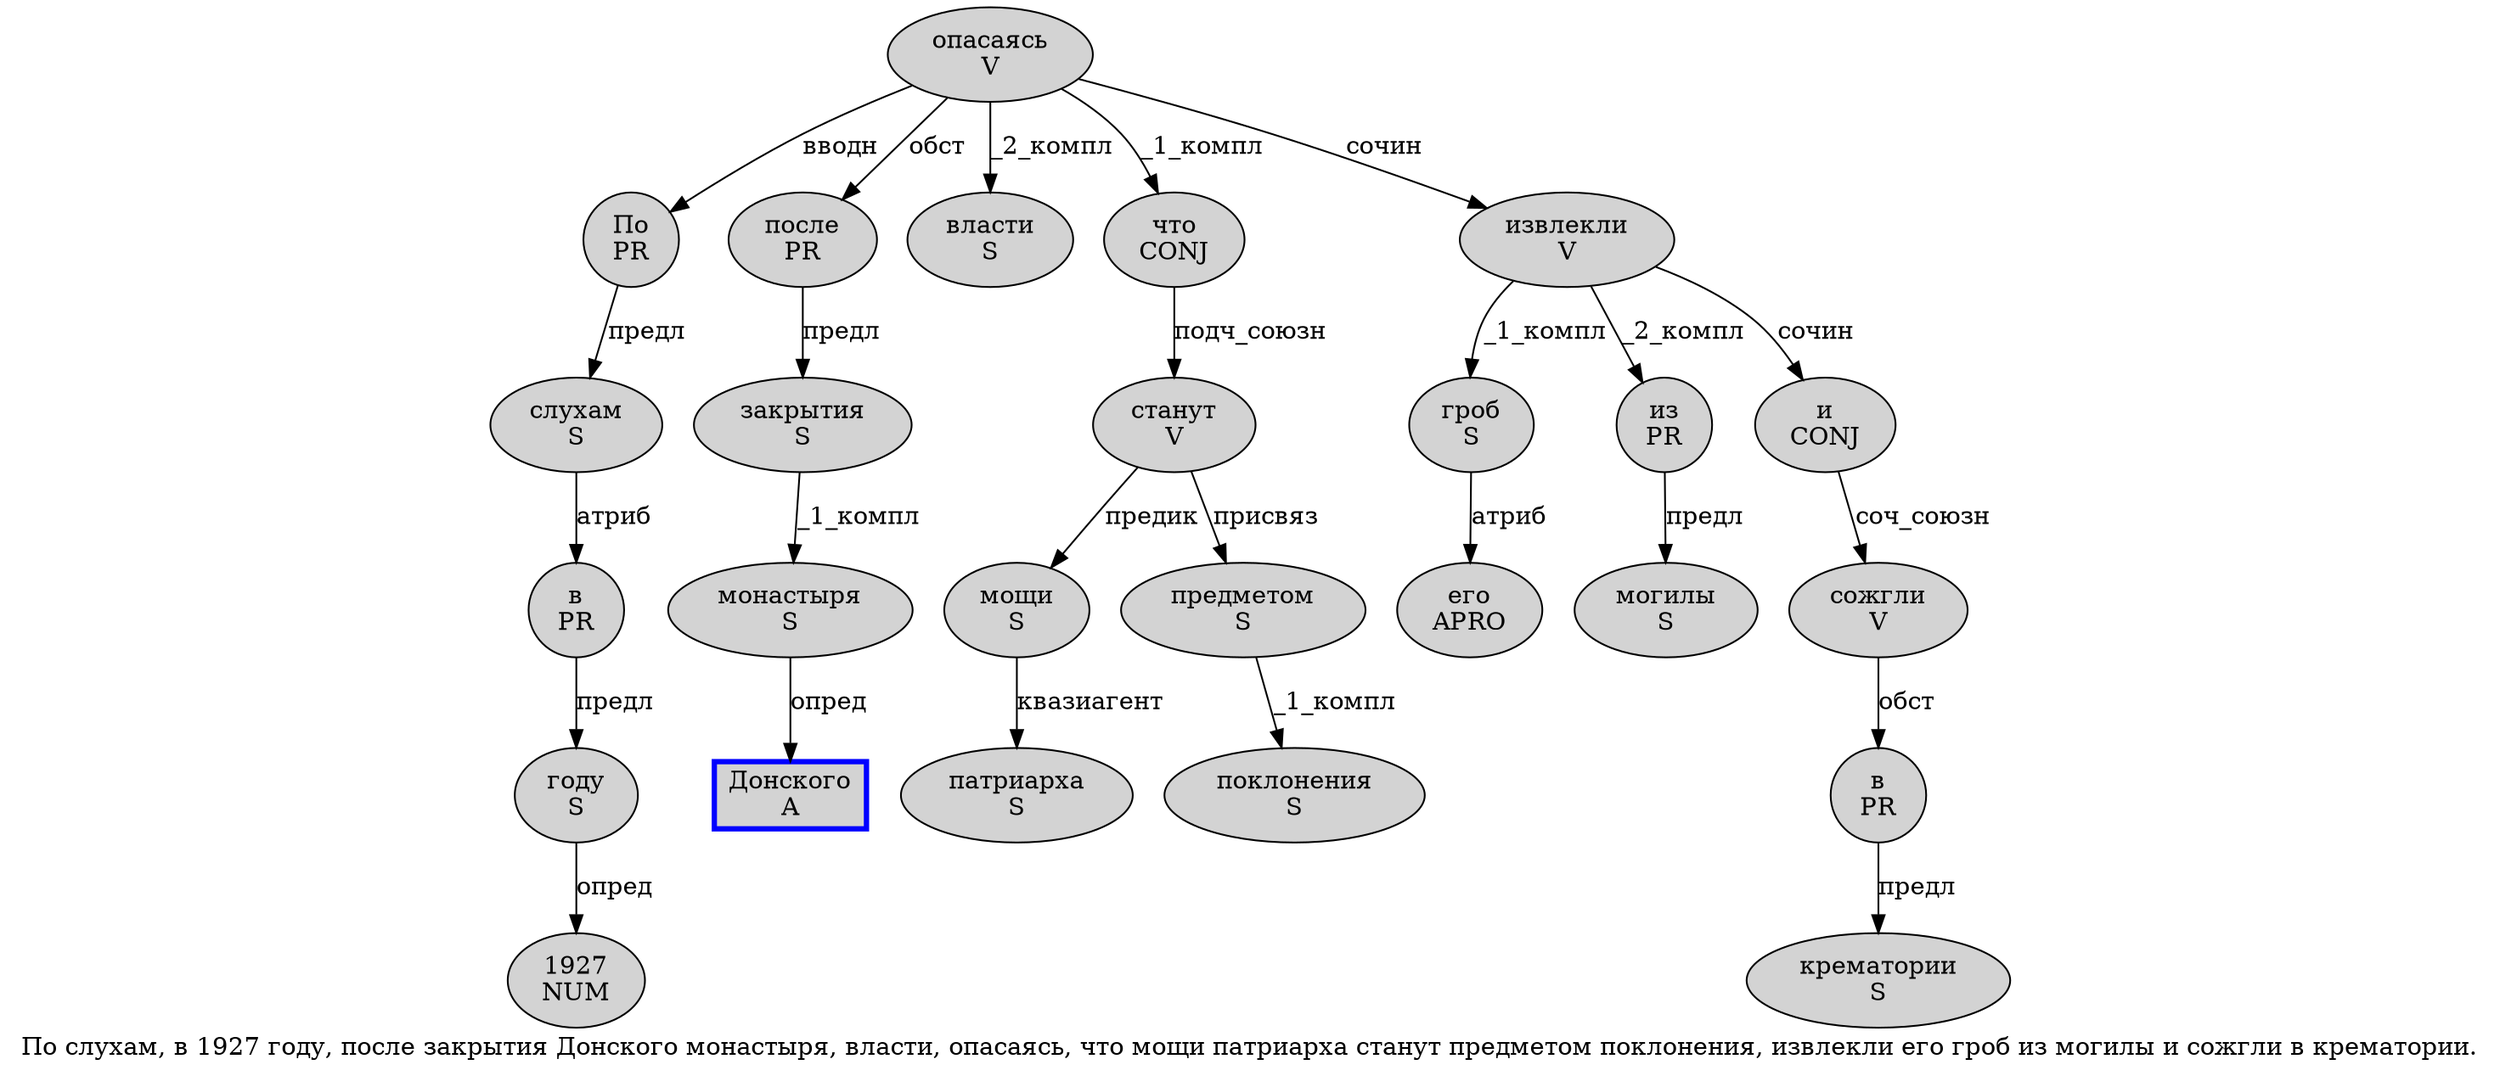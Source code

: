 digraph SENTENCE_1364 {
	graph [label="По слухам, в 1927 году, после закрытия Донского монастыря, власти, опасаясь, что мощи патриарха станут предметом поклонения, извлекли его гроб из могилы и сожгли в крематории."]
	node [style=filled]
		0 [label="По
PR" color="" fillcolor=lightgray penwidth=1 shape=ellipse]
		1 [label="слухам
S" color="" fillcolor=lightgray penwidth=1 shape=ellipse]
		3 [label="в
PR" color="" fillcolor=lightgray penwidth=1 shape=ellipse]
		4 [label="1927
NUM" color="" fillcolor=lightgray penwidth=1 shape=ellipse]
		5 [label="году
S" color="" fillcolor=lightgray penwidth=1 shape=ellipse]
		7 [label="после
PR" color="" fillcolor=lightgray penwidth=1 shape=ellipse]
		8 [label="закрытия
S" color="" fillcolor=lightgray penwidth=1 shape=ellipse]
		9 [label="Донского
A" color=blue fillcolor=lightgray penwidth=3 shape=box]
		10 [label="монастыря
S" color="" fillcolor=lightgray penwidth=1 shape=ellipse]
		12 [label="власти
S" color="" fillcolor=lightgray penwidth=1 shape=ellipse]
		14 [label="опасаясь
V" color="" fillcolor=lightgray penwidth=1 shape=ellipse]
		16 [label="что
CONJ" color="" fillcolor=lightgray penwidth=1 shape=ellipse]
		17 [label="мощи
S" color="" fillcolor=lightgray penwidth=1 shape=ellipse]
		18 [label="патриарха
S" color="" fillcolor=lightgray penwidth=1 shape=ellipse]
		19 [label="станут
V" color="" fillcolor=lightgray penwidth=1 shape=ellipse]
		20 [label="предметом
S" color="" fillcolor=lightgray penwidth=1 shape=ellipse]
		21 [label="поклонения
S" color="" fillcolor=lightgray penwidth=1 shape=ellipse]
		23 [label="извлекли
V" color="" fillcolor=lightgray penwidth=1 shape=ellipse]
		24 [label="его
APRO" color="" fillcolor=lightgray penwidth=1 shape=ellipse]
		25 [label="гроб
S" color="" fillcolor=lightgray penwidth=1 shape=ellipse]
		26 [label="из
PR" color="" fillcolor=lightgray penwidth=1 shape=ellipse]
		27 [label="могилы
S" color="" fillcolor=lightgray penwidth=1 shape=ellipse]
		28 [label="и
CONJ" color="" fillcolor=lightgray penwidth=1 shape=ellipse]
		29 [label="сожгли
V" color="" fillcolor=lightgray penwidth=1 shape=ellipse]
		30 [label="в
PR" color="" fillcolor=lightgray penwidth=1 shape=ellipse]
		31 [label="крематории
S" color="" fillcolor=lightgray penwidth=1 shape=ellipse]
			28 -> 29 [label="соч_союзн"]
			1 -> 3 [label="атриб"]
			17 -> 18 [label="квазиагент"]
			3 -> 5 [label="предл"]
			16 -> 19 [label="подч_союзн"]
			0 -> 1 [label="предл"]
			8 -> 10 [label="_1_компл"]
			23 -> 25 [label="_1_компл"]
			23 -> 26 [label="_2_компл"]
			23 -> 28 [label="сочин"]
			25 -> 24 [label="атриб"]
			5 -> 4 [label="опред"]
			19 -> 17 [label="предик"]
			19 -> 20 [label="присвяз"]
			20 -> 21 [label="_1_компл"]
			7 -> 8 [label="предл"]
			26 -> 27 [label="предл"]
			29 -> 30 [label="обст"]
			10 -> 9 [label="опред"]
			14 -> 0 [label="вводн"]
			14 -> 7 [label="обст"]
			14 -> 12 [label="_2_компл"]
			14 -> 16 [label="_1_компл"]
			14 -> 23 [label="сочин"]
			30 -> 31 [label="предл"]
}
